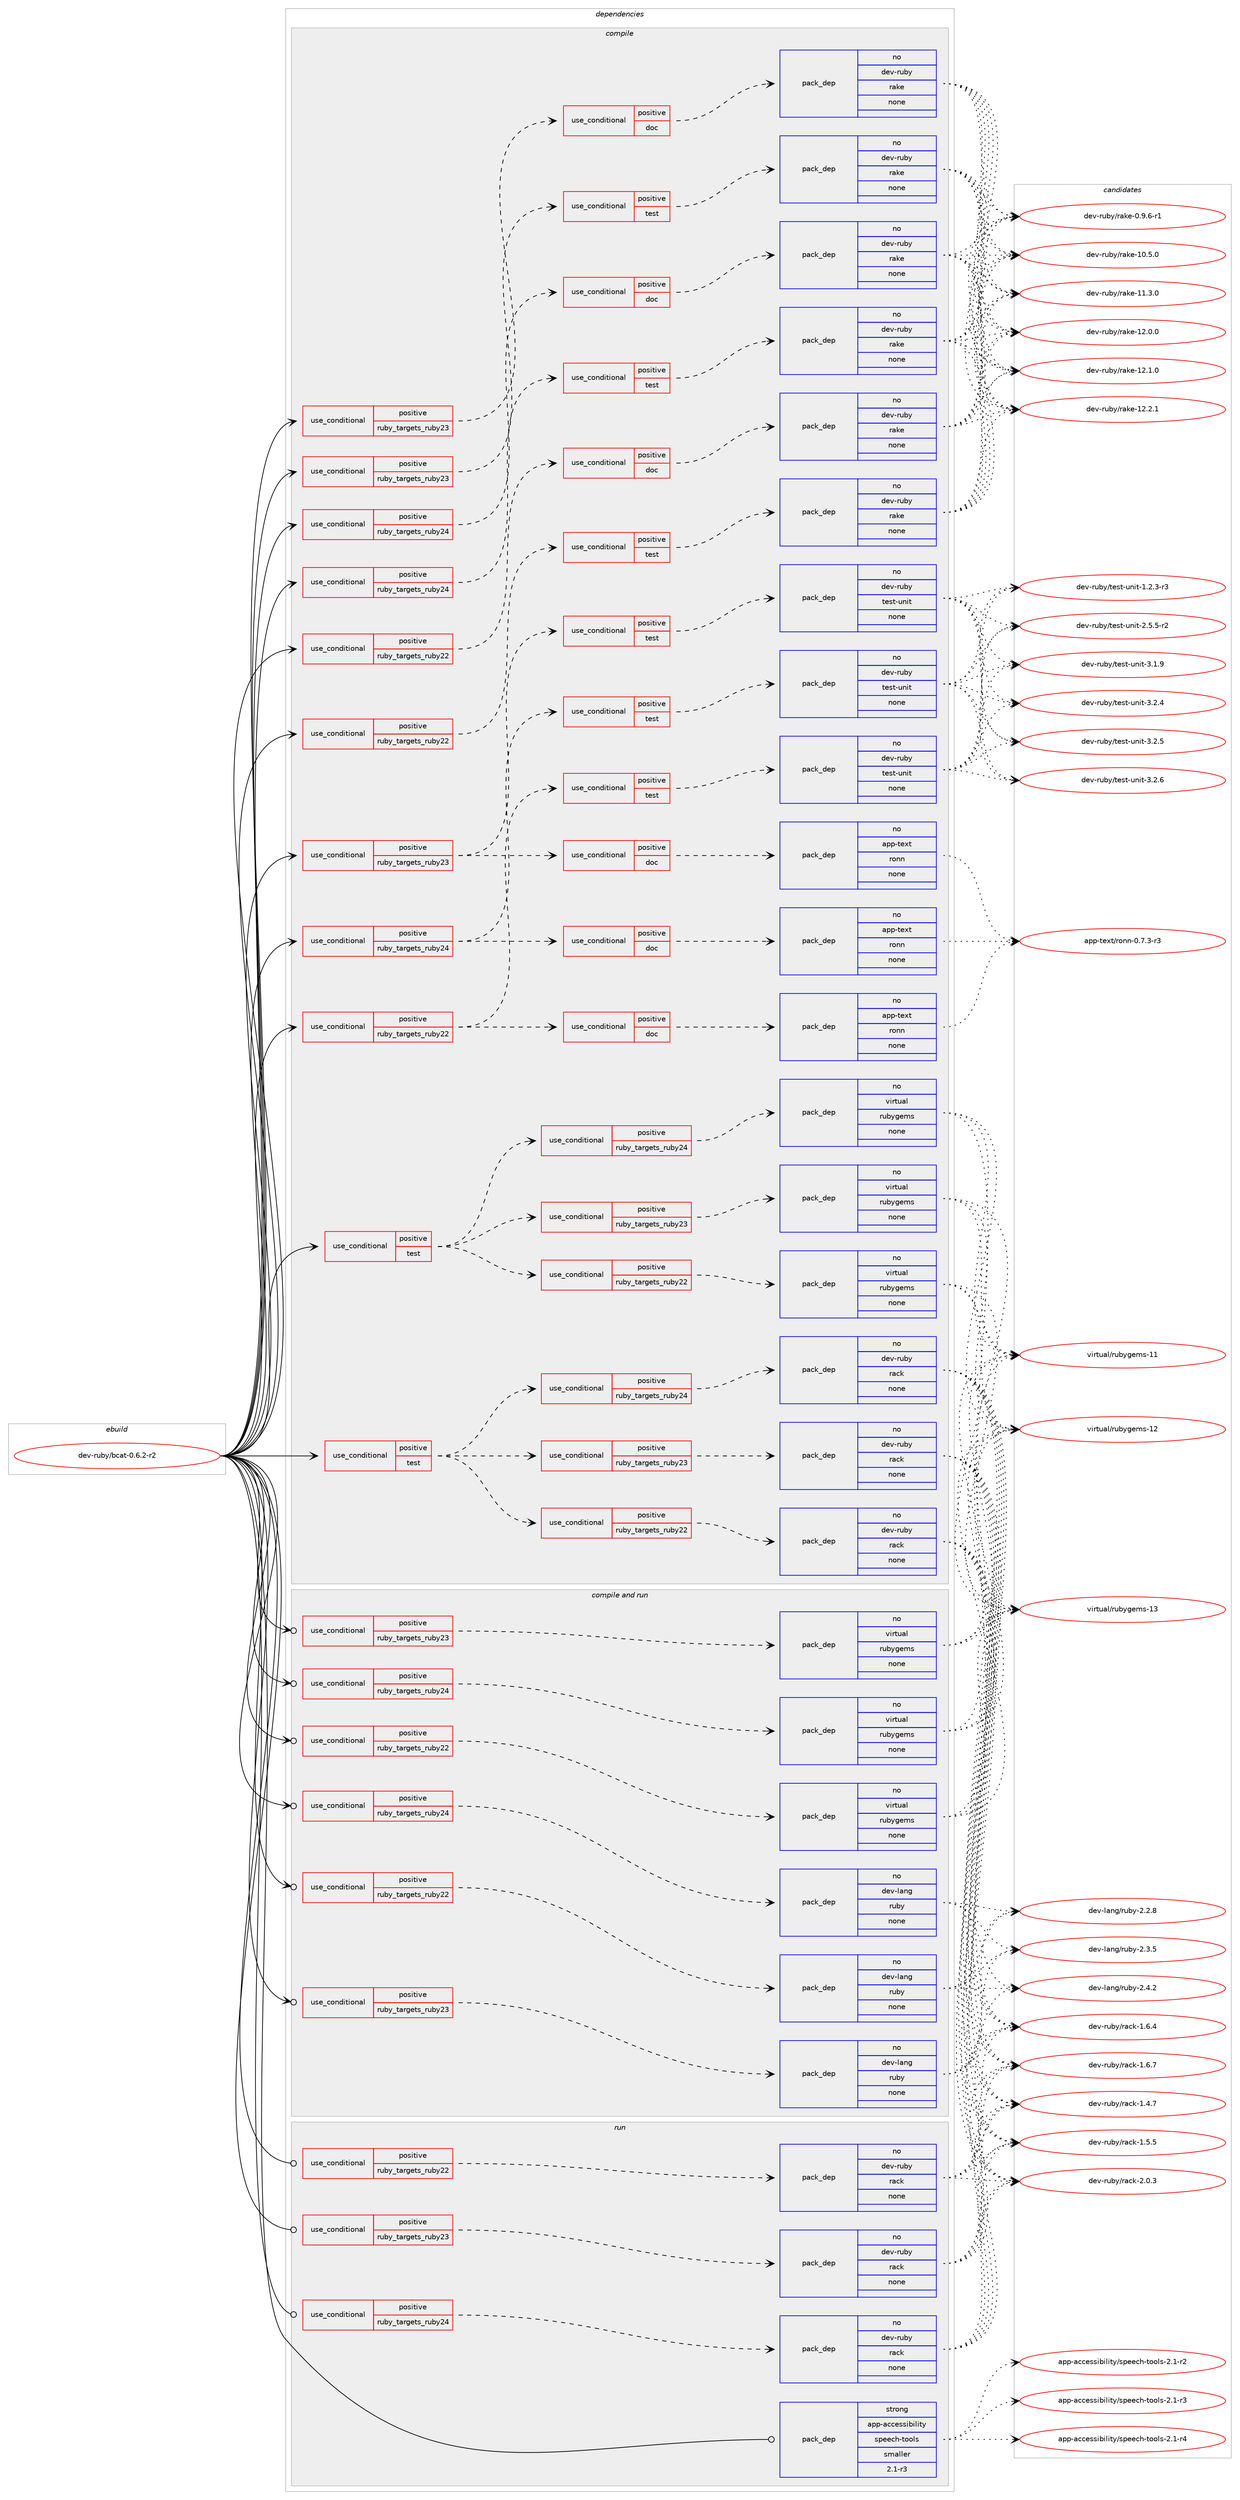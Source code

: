 digraph prolog {

# *************
# Graph options
# *************

newrank=true;
concentrate=true;
compound=true;
graph [rankdir=LR,fontname=Helvetica,fontsize=10,ranksep=1.5];#, ranksep=2.5, nodesep=0.2];
edge  [arrowhead=vee];
node  [fontname=Helvetica,fontsize=10];

# **********
# The ebuild
# **********

subgraph cluster_leftcol {
color=gray;
rank=same;
label=<<i>ebuild</i>>;
id [label="dev-ruby/bcat-0.6.2-r2", color=red, width=4, href="../dev-ruby/bcat-0.6.2-r2.svg"];
}

# ****************
# The dependencies
# ****************

subgraph cluster_midcol {
color=gray;
label=<<i>dependencies</i>>;
subgraph cluster_compile {
fillcolor="#eeeeee";
style=filled;
label=<<i>compile</i>>;
subgraph cond52605 {
dependency230074 [label=<<TABLE BORDER="0" CELLBORDER="1" CELLSPACING="0" CELLPADDING="4"><TR><TD ROWSPAN="3" CELLPADDING="10">use_conditional</TD></TR><TR><TD>positive</TD></TR><TR><TD>ruby_targets_ruby22</TD></TR></TABLE>>, shape=none, color=red];
subgraph cond52606 {
dependency230075 [label=<<TABLE BORDER="0" CELLBORDER="1" CELLSPACING="0" CELLPADDING="4"><TR><TD ROWSPAN="3" CELLPADDING="10">use_conditional</TD></TR><TR><TD>positive</TD></TR><TR><TD>doc</TD></TR></TABLE>>, shape=none, color=red];
subgraph pack173395 {
dependency230076 [label=<<TABLE BORDER="0" CELLBORDER="1" CELLSPACING="0" CELLPADDING="4" WIDTH="220"><TR><TD ROWSPAN="6" CELLPADDING="30">pack_dep</TD></TR><TR><TD WIDTH="110">no</TD></TR><TR><TD>app-text</TD></TR><TR><TD>ronn</TD></TR><TR><TD>none</TD></TR><TR><TD></TD></TR></TABLE>>, shape=none, color=blue];
}
dependency230075:e -> dependency230076:w [weight=20,style="dashed",arrowhead="vee"];
}
dependency230074:e -> dependency230075:w [weight=20,style="dashed",arrowhead="vee"];
subgraph cond52607 {
dependency230077 [label=<<TABLE BORDER="0" CELLBORDER="1" CELLSPACING="0" CELLPADDING="4"><TR><TD ROWSPAN="3" CELLPADDING="10">use_conditional</TD></TR><TR><TD>positive</TD></TR><TR><TD>test</TD></TR></TABLE>>, shape=none, color=red];
subgraph pack173396 {
dependency230078 [label=<<TABLE BORDER="0" CELLBORDER="1" CELLSPACING="0" CELLPADDING="4" WIDTH="220"><TR><TD ROWSPAN="6" CELLPADDING="30">pack_dep</TD></TR><TR><TD WIDTH="110">no</TD></TR><TR><TD>dev-ruby</TD></TR><TR><TD>test-unit</TD></TR><TR><TD>none</TD></TR><TR><TD></TD></TR></TABLE>>, shape=none, color=blue];
}
dependency230077:e -> dependency230078:w [weight=20,style="dashed",arrowhead="vee"];
}
dependency230074:e -> dependency230077:w [weight=20,style="dashed",arrowhead="vee"];
}
id:e -> dependency230074:w [weight=20,style="solid",arrowhead="vee"];
subgraph cond52608 {
dependency230079 [label=<<TABLE BORDER="0" CELLBORDER="1" CELLSPACING="0" CELLPADDING="4"><TR><TD ROWSPAN="3" CELLPADDING="10">use_conditional</TD></TR><TR><TD>positive</TD></TR><TR><TD>ruby_targets_ruby22</TD></TR></TABLE>>, shape=none, color=red];
subgraph cond52609 {
dependency230080 [label=<<TABLE BORDER="0" CELLBORDER="1" CELLSPACING="0" CELLPADDING="4"><TR><TD ROWSPAN="3" CELLPADDING="10">use_conditional</TD></TR><TR><TD>positive</TD></TR><TR><TD>doc</TD></TR></TABLE>>, shape=none, color=red];
subgraph pack173397 {
dependency230081 [label=<<TABLE BORDER="0" CELLBORDER="1" CELLSPACING="0" CELLPADDING="4" WIDTH="220"><TR><TD ROWSPAN="6" CELLPADDING="30">pack_dep</TD></TR><TR><TD WIDTH="110">no</TD></TR><TR><TD>dev-ruby</TD></TR><TR><TD>rake</TD></TR><TR><TD>none</TD></TR><TR><TD></TD></TR></TABLE>>, shape=none, color=blue];
}
dependency230080:e -> dependency230081:w [weight=20,style="dashed",arrowhead="vee"];
}
dependency230079:e -> dependency230080:w [weight=20,style="dashed",arrowhead="vee"];
}
id:e -> dependency230079:w [weight=20,style="solid",arrowhead="vee"];
subgraph cond52610 {
dependency230082 [label=<<TABLE BORDER="0" CELLBORDER="1" CELLSPACING="0" CELLPADDING="4"><TR><TD ROWSPAN="3" CELLPADDING="10">use_conditional</TD></TR><TR><TD>positive</TD></TR><TR><TD>ruby_targets_ruby22</TD></TR></TABLE>>, shape=none, color=red];
subgraph cond52611 {
dependency230083 [label=<<TABLE BORDER="0" CELLBORDER="1" CELLSPACING="0" CELLPADDING="4"><TR><TD ROWSPAN="3" CELLPADDING="10">use_conditional</TD></TR><TR><TD>positive</TD></TR><TR><TD>test</TD></TR></TABLE>>, shape=none, color=red];
subgraph pack173398 {
dependency230084 [label=<<TABLE BORDER="0" CELLBORDER="1" CELLSPACING="0" CELLPADDING="4" WIDTH="220"><TR><TD ROWSPAN="6" CELLPADDING="30">pack_dep</TD></TR><TR><TD WIDTH="110">no</TD></TR><TR><TD>dev-ruby</TD></TR><TR><TD>rake</TD></TR><TR><TD>none</TD></TR><TR><TD></TD></TR></TABLE>>, shape=none, color=blue];
}
dependency230083:e -> dependency230084:w [weight=20,style="dashed",arrowhead="vee"];
}
dependency230082:e -> dependency230083:w [weight=20,style="dashed",arrowhead="vee"];
}
id:e -> dependency230082:w [weight=20,style="solid",arrowhead="vee"];
subgraph cond52612 {
dependency230085 [label=<<TABLE BORDER="0" CELLBORDER="1" CELLSPACING="0" CELLPADDING="4"><TR><TD ROWSPAN="3" CELLPADDING="10">use_conditional</TD></TR><TR><TD>positive</TD></TR><TR><TD>ruby_targets_ruby23</TD></TR></TABLE>>, shape=none, color=red];
subgraph cond52613 {
dependency230086 [label=<<TABLE BORDER="0" CELLBORDER="1" CELLSPACING="0" CELLPADDING="4"><TR><TD ROWSPAN="3" CELLPADDING="10">use_conditional</TD></TR><TR><TD>positive</TD></TR><TR><TD>doc</TD></TR></TABLE>>, shape=none, color=red];
subgraph pack173399 {
dependency230087 [label=<<TABLE BORDER="0" CELLBORDER="1" CELLSPACING="0" CELLPADDING="4" WIDTH="220"><TR><TD ROWSPAN="6" CELLPADDING="30">pack_dep</TD></TR><TR><TD WIDTH="110">no</TD></TR><TR><TD>app-text</TD></TR><TR><TD>ronn</TD></TR><TR><TD>none</TD></TR><TR><TD></TD></TR></TABLE>>, shape=none, color=blue];
}
dependency230086:e -> dependency230087:w [weight=20,style="dashed",arrowhead="vee"];
}
dependency230085:e -> dependency230086:w [weight=20,style="dashed",arrowhead="vee"];
subgraph cond52614 {
dependency230088 [label=<<TABLE BORDER="0" CELLBORDER="1" CELLSPACING="0" CELLPADDING="4"><TR><TD ROWSPAN="3" CELLPADDING="10">use_conditional</TD></TR><TR><TD>positive</TD></TR><TR><TD>test</TD></TR></TABLE>>, shape=none, color=red];
subgraph pack173400 {
dependency230089 [label=<<TABLE BORDER="0" CELLBORDER="1" CELLSPACING="0" CELLPADDING="4" WIDTH="220"><TR><TD ROWSPAN="6" CELLPADDING="30">pack_dep</TD></TR><TR><TD WIDTH="110">no</TD></TR><TR><TD>dev-ruby</TD></TR><TR><TD>test-unit</TD></TR><TR><TD>none</TD></TR><TR><TD></TD></TR></TABLE>>, shape=none, color=blue];
}
dependency230088:e -> dependency230089:w [weight=20,style="dashed",arrowhead="vee"];
}
dependency230085:e -> dependency230088:w [weight=20,style="dashed",arrowhead="vee"];
}
id:e -> dependency230085:w [weight=20,style="solid",arrowhead="vee"];
subgraph cond52615 {
dependency230090 [label=<<TABLE BORDER="0" CELLBORDER="1" CELLSPACING="0" CELLPADDING="4"><TR><TD ROWSPAN="3" CELLPADDING="10">use_conditional</TD></TR><TR><TD>positive</TD></TR><TR><TD>ruby_targets_ruby23</TD></TR></TABLE>>, shape=none, color=red];
subgraph cond52616 {
dependency230091 [label=<<TABLE BORDER="0" CELLBORDER="1" CELLSPACING="0" CELLPADDING="4"><TR><TD ROWSPAN="3" CELLPADDING="10">use_conditional</TD></TR><TR><TD>positive</TD></TR><TR><TD>doc</TD></TR></TABLE>>, shape=none, color=red];
subgraph pack173401 {
dependency230092 [label=<<TABLE BORDER="0" CELLBORDER="1" CELLSPACING="0" CELLPADDING="4" WIDTH="220"><TR><TD ROWSPAN="6" CELLPADDING="30">pack_dep</TD></TR><TR><TD WIDTH="110">no</TD></TR><TR><TD>dev-ruby</TD></TR><TR><TD>rake</TD></TR><TR><TD>none</TD></TR><TR><TD></TD></TR></TABLE>>, shape=none, color=blue];
}
dependency230091:e -> dependency230092:w [weight=20,style="dashed",arrowhead="vee"];
}
dependency230090:e -> dependency230091:w [weight=20,style="dashed",arrowhead="vee"];
}
id:e -> dependency230090:w [weight=20,style="solid",arrowhead="vee"];
subgraph cond52617 {
dependency230093 [label=<<TABLE BORDER="0" CELLBORDER="1" CELLSPACING="0" CELLPADDING="4"><TR><TD ROWSPAN="3" CELLPADDING="10">use_conditional</TD></TR><TR><TD>positive</TD></TR><TR><TD>ruby_targets_ruby23</TD></TR></TABLE>>, shape=none, color=red];
subgraph cond52618 {
dependency230094 [label=<<TABLE BORDER="0" CELLBORDER="1" CELLSPACING="0" CELLPADDING="4"><TR><TD ROWSPAN="3" CELLPADDING="10">use_conditional</TD></TR><TR><TD>positive</TD></TR><TR><TD>test</TD></TR></TABLE>>, shape=none, color=red];
subgraph pack173402 {
dependency230095 [label=<<TABLE BORDER="0" CELLBORDER="1" CELLSPACING="0" CELLPADDING="4" WIDTH="220"><TR><TD ROWSPAN="6" CELLPADDING="30">pack_dep</TD></TR><TR><TD WIDTH="110">no</TD></TR><TR><TD>dev-ruby</TD></TR><TR><TD>rake</TD></TR><TR><TD>none</TD></TR><TR><TD></TD></TR></TABLE>>, shape=none, color=blue];
}
dependency230094:e -> dependency230095:w [weight=20,style="dashed",arrowhead="vee"];
}
dependency230093:e -> dependency230094:w [weight=20,style="dashed",arrowhead="vee"];
}
id:e -> dependency230093:w [weight=20,style="solid",arrowhead="vee"];
subgraph cond52619 {
dependency230096 [label=<<TABLE BORDER="0" CELLBORDER="1" CELLSPACING="0" CELLPADDING="4"><TR><TD ROWSPAN="3" CELLPADDING="10">use_conditional</TD></TR><TR><TD>positive</TD></TR><TR><TD>ruby_targets_ruby24</TD></TR></TABLE>>, shape=none, color=red];
subgraph cond52620 {
dependency230097 [label=<<TABLE BORDER="0" CELLBORDER="1" CELLSPACING="0" CELLPADDING="4"><TR><TD ROWSPAN="3" CELLPADDING="10">use_conditional</TD></TR><TR><TD>positive</TD></TR><TR><TD>doc</TD></TR></TABLE>>, shape=none, color=red];
subgraph pack173403 {
dependency230098 [label=<<TABLE BORDER="0" CELLBORDER="1" CELLSPACING="0" CELLPADDING="4" WIDTH="220"><TR><TD ROWSPAN="6" CELLPADDING="30">pack_dep</TD></TR><TR><TD WIDTH="110">no</TD></TR><TR><TD>app-text</TD></TR><TR><TD>ronn</TD></TR><TR><TD>none</TD></TR><TR><TD></TD></TR></TABLE>>, shape=none, color=blue];
}
dependency230097:e -> dependency230098:w [weight=20,style="dashed",arrowhead="vee"];
}
dependency230096:e -> dependency230097:w [weight=20,style="dashed",arrowhead="vee"];
subgraph cond52621 {
dependency230099 [label=<<TABLE BORDER="0" CELLBORDER="1" CELLSPACING="0" CELLPADDING="4"><TR><TD ROWSPAN="3" CELLPADDING="10">use_conditional</TD></TR><TR><TD>positive</TD></TR><TR><TD>test</TD></TR></TABLE>>, shape=none, color=red];
subgraph pack173404 {
dependency230100 [label=<<TABLE BORDER="0" CELLBORDER="1" CELLSPACING="0" CELLPADDING="4" WIDTH="220"><TR><TD ROWSPAN="6" CELLPADDING="30">pack_dep</TD></TR><TR><TD WIDTH="110">no</TD></TR><TR><TD>dev-ruby</TD></TR><TR><TD>test-unit</TD></TR><TR><TD>none</TD></TR><TR><TD></TD></TR></TABLE>>, shape=none, color=blue];
}
dependency230099:e -> dependency230100:w [weight=20,style="dashed",arrowhead="vee"];
}
dependency230096:e -> dependency230099:w [weight=20,style="dashed",arrowhead="vee"];
}
id:e -> dependency230096:w [weight=20,style="solid",arrowhead="vee"];
subgraph cond52622 {
dependency230101 [label=<<TABLE BORDER="0" CELLBORDER="1" CELLSPACING="0" CELLPADDING="4"><TR><TD ROWSPAN="3" CELLPADDING="10">use_conditional</TD></TR><TR><TD>positive</TD></TR><TR><TD>ruby_targets_ruby24</TD></TR></TABLE>>, shape=none, color=red];
subgraph cond52623 {
dependency230102 [label=<<TABLE BORDER="0" CELLBORDER="1" CELLSPACING="0" CELLPADDING="4"><TR><TD ROWSPAN="3" CELLPADDING="10">use_conditional</TD></TR><TR><TD>positive</TD></TR><TR><TD>doc</TD></TR></TABLE>>, shape=none, color=red];
subgraph pack173405 {
dependency230103 [label=<<TABLE BORDER="0" CELLBORDER="1" CELLSPACING="0" CELLPADDING="4" WIDTH="220"><TR><TD ROWSPAN="6" CELLPADDING="30">pack_dep</TD></TR><TR><TD WIDTH="110">no</TD></TR><TR><TD>dev-ruby</TD></TR><TR><TD>rake</TD></TR><TR><TD>none</TD></TR><TR><TD></TD></TR></TABLE>>, shape=none, color=blue];
}
dependency230102:e -> dependency230103:w [weight=20,style="dashed",arrowhead="vee"];
}
dependency230101:e -> dependency230102:w [weight=20,style="dashed",arrowhead="vee"];
}
id:e -> dependency230101:w [weight=20,style="solid",arrowhead="vee"];
subgraph cond52624 {
dependency230104 [label=<<TABLE BORDER="0" CELLBORDER="1" CELLSPACING="0" CELLPADDING="4"><TR><TD ROWSPAN="3" CELLPADDING="10">use_conditional</TD></TR><TR><TD>positive</TD></TR><TR><TD>ruby_targets_ruby24</TD></TR></TABLE>>, shape=none, color=red];
subgraph cond52625 {
dependency230105 [label=<<TABLE BORDER="0" CELLBORDER="1" CELLSPACING="0" CELLPADDING="4"><TR><TD ROWSPAN="3" CELLPADDING="10">use_conditional</TD></TR><TR><TD>positive</TD></TR><TR><TD>test</TD></TR></TABLE>>, shape=none, color=red];
subgraph pack173406 {
dependency230106 [label=<<TABLE BORDER="0" CELLBORDER="1" CELLSPACING="0" CELLPADDING="4" WIDTH="220"><TR><TD ROWSPAN="6" CELLPADDING="30">pack_dep</TD></TR><TR><TD WIDTH="110">no</TD></TR><TR><TD>dev-ruby</TD></TR><TR><TD>rake</TD></TR><TR><TD>none</TD></TR><TR><TD></TD></TR></TABLE>>, shape=none, color=blue];
}
dependency230105:e -> dependency230106:w [weight=20,style="dashed",arrowhead="vee"];
}
dependency230104:e -> dependency230105:w [weight=20,style="dashed",arrowhead="vee"];
}
id:e -> dependency230104:w [weight=20,style="solid",arrowhead="vee"];
subgraph cond52626 {
dependency230107 [label=<<TABLE BORDER="0" CELLBORDER="1" CELLSPACING="0" CELLPADDING="4"><TR><TD ROWSPAN="3" CELLPADDING="10">use_conditional</TD></TR><TR><TD>positive</TD></TR><TR><TD>test</TD></TR></TABLE>>, shape=none, color=red];
subgraph cond52627 {
dependency230108 [label=<<TABLE BORDER="0" CELLBORDER="1" CELLSPACING="0" CELLPADDING="4"><TR><TD ROWSPAN="3" CELLPADDING="10">use_conditional</TD></TR><TR><TD>positive</TD></TR><TR><TD>ruby_targets_ruby22</TD></TR></TABLE>>, shape=none, color=red];
subgraph pack173407 {
dependency230109 [label=<<TABLE BORDER="0" CELLBORDER="1" CELLSPACING="0" CELLPADDING="4" WIDTH="220"><TR><TD ROWSPAN="6" CELLPADDING="30">pack_dep</TD></TR><TR><TD WIDTH="110">no</TD></TR><TR><TD>dev-ruby</TD></TR><TR><TD>rack</TD></TR><TR><TD>none</TD></TR><TR><TD></TD></TR></TABLE>>, shape=none, color=blue];
}
dependency230108:e -> dependency230109:w [weight=20,style="dashed",arrowhead="vee"];
}
dependency230107:e -> dependency230108:w [weight=20,style="dashed",arrowhead="vee"];
subgraph cond52628 {
dependency230110 [label=<<TABLE BORDER="0" CELLBORDER="1" CELLSPACING="0" CELLPADDING="4"><TR><TD ROWSPAN="3" CELLPADDING="10">use_conditional</TD></TR><TR><TD>positive</TD></TR><TR><TD>ruby_targets_ruby23</TD></TR></TABLE>>, shape=none, color=red];
subgraph pack173408 {
dependency230111 [label=<<TABLE BORDER="0" CELLBORDER="1" CELLSPACING="0" CELLPADDING="4" WIDTH="220"><TR><TD ROWSPAN="6" CELLPADDING="30">pack_dep</TD></TR><TR><TD WIDTH="110">no</TD></TR><TR><TD>dev-ruby</TD></TR><TR><TD>rack</TD></TR><TR><TD>none</TD></TR><TR><TD></TD></TR></TABLE>>, shape=none, color=blue];
}
dependency230110:e -> dependency230111:w [weight=20,style="dashed",arrowhead="vee"];
}
dependency230107:e -> dependency230110:w [weight=20,style="dashed",arrowhead="vee"];
subgraph cond52629 {
dependency230112 [label=<<TABLE BORDER="0" CELLBORDER="1" CELLSPACING="0" CELLPADDING="4"><TR><TD ROWSPAN="3" CELLPADDING="10">use_conditional</TD></TR><TR><TD>positive</TD></TR><TR><TD>ruby_targets_ruby24</TD></TR></TABLE>>, shape=none, color=red];
subgraph pack173409 {
dependency230113 [label=<<TABLE BORDER="0" CELLBORDER="1" CELLSPACING="0" CELLPADDING="4" WIDTH="220"><TR><TD ROWSPAN="6" CELLPADDING="30">pack_dep</TD></TR><TR><TD WIDTH="110">no</TD></TR><TR><TD>dev-ruby</TD></TR><TR><TD>rack</TD></TR><TR><TD>none</TD></TR><TR><TD></TD></TR></TABLE>>, shape=none, color=blue];
}
dependency230112:e -> dependency230113:w [weight=20,style="dashed",arrowhead="vee"];
}
dependency230107:e -> dependency230112:w [weight=20,style="dashed",arrowhead="vee"];
}
id:e -> dependency230107:w [weight=20,style="solid",arrowhead="vee"];
subgraph cond52630 {
dependency230114 [label=<<TABLE BORDER="0" CELLBORDER="1" CELLSPACING="0" CELLPADDING="4"><TR><TD ROWSPAN="3" CELLPADDING="10">use_conditional</TD></TR><TR><TD>positive</TD></TR><TR><TD>test</TD></TR></TABLE>>, shape=none, color=red];
subgraph cond52631 {
dependency230115 [label=<<TABLE BORDER="0" CELLBORDER="1" CELLSPACING="0" CELLPADDING="4"><TR><TD ROWSPAN="3" CELLPADDING="10">use_conditional</TD></TR><TR><TD>positive</TD></TR><TR><TD>ruby_targets_ruby22</TD></TR></TABLE>>, shape=none, color=red];
subgraph pack173410 {
dependency230116 [label=<<TABLE BORDER="0" CELLBORDER="1" CELLSPACING="0" CELLPADDING="4" WIDTH="220"><TR><TD ROWSPAN="6" CELLPADDING="30">pack_dep</TD></TR><TR><TD WIDTH="110">no</TD></TR><TR><TD>virtual</TD></TR><TR><TD>rubygems</TD></TR><TR><TD>none</TD></TR><TR><TD></TD></TR></TABLE>>, shape=none, color=blue];
}
dependency230115:e -> dependency230116:w [weight=20,style="dashed",arrowhead="vee"];
}
dependency230114:e -> dependency230115:w [weight=20,style="dashed",arrowhead="vee"];
subgraph cond52632 {
dependency230117 [label=<<TABLE BORDER="0" CELLBORDER="1" CELLSPACING="0" CELLPADDING="4"><TR><TD ROWSPAN="3" CELLPADDING="10">use_conditional</TD></TR><TR><TD>positive</TD></TR><TR><TD>ruby_targets_ruby23</TD></TR></TABLE>>, shape=none, color=red];
subgraph pack173411 {
dependency230118 [label=<<TABLE BORDER="0" CELLBORDER="1" CELLSPACING="0" CELLPADDING="4" WIDTH="220"><TR><TD ROWSPAN="6" CELLPADDING="30">pack_dep</TD></TR><TR><TD WIDTH="110">no</TD></TR><TR><TD>virtual</TD></TR><TR><TD>rubygems</TD></TR><TR><TD>none</TD></TR><TR><TD></TD></TR></TABLE>>, shape=none, color=blue];
}
dependency230117:e -> dependency230118:w [weight=20,style="dashed",arrowhead="vee"];
}
dependency230114:e -> dependency230117:w [weight=20,style="dashed",arrowhead="vee"];
subgraph cond52633 {
dependency230119 [label=<<TABLE BORDER="0" CELLBORDER="1" CELLSPACING="0" CELLPADDING="4"><TR><TD ROWSPAN="3" CELLPADDING="10">use_conditional</TD></TR><TR><TD>positive</TD></TR><TR><TD>ruby_targets_ruby24</TD></TR></TABLE>>, shape=none, color=red];
subgraph pack173412 {
dependency230120 [label=<<TABLE BORDER="0" CELLBORDER="1" CELLSPACING="0" CELLPADDING="4" WIDTH="220"><TR><TD ROWSPAN="6" CELLPADDING="30">pack_dep</TD></TR><TR><TD WIDTH="110">no</TD></TR><TR><TD>virtual</TD></TR><TR><TD>rubygems</TD></TR><TR><TD>none</TD></TR><TR><TD></TD></TR></TABLE>>, shape=none, color=blue];
}
dependency230119:e -> dependency230120:w [weight=20,style="dashed",arrowhead="vee"];
}
dependency230114:e -> dependency230119:w [weight=20,style="dashed",arrowhead="vee"];
}
id:e -> dependency230114:w [weight=20,style="solid",arrowhead="vee"];
}
subgraph cluster_compileandrun {
fillcolor="#eeeeee";
style=filled;
label=<<i>compile and run</i>>;
subgraph cond52634 {
dependency230121 [label=<<TABLE BORDER="0" CELLBORDER="1" CELLSPACING="0" CELLPADDING="4"><TR><TD ROWSPAN="3" CELLPADDING="10">use_conditional</TD></TR><TR><TD>positive</TD></TR><TR><TD>ruby_targets_ruby22</TD></TR></TABLE>>, shape=none, color=red];
subgraph pack173413 {
dependency230122 [label=<<TABLE BORDER="0" CELLBORDER="1" CELLSPACING="0" CELLPADDING="4" WIDTH="220"><TR><TD ROWSPAN="6" CELLPADDING="30">pack_dep</TD></TR><TR><TD WIDTH="110">no</TD></TR><TR><TD>dev-lang</TD></TR><TR><TD>ruby</TD></TR><TR><TD>none</TD></TR><TR><TD></TD></TR></TABLE>>, shape=none, color=blue];
}
dependency230121:e -> dependency230122:w [weight=20,style="dashed",arrowhead="vee"];
}
id:e -> dependency230121:w [weight=20,style="solid",arrowhead="odotvee"];
subgraph cond52635 {
dependency230123 [label=<<TABLE BORDER="0" CELLBORDER="1" CELLSPACING="0" CELLPADDING="4"><TR><TD ROWSPAN="3" CELLPADDING="10">use_conditional</TD></TR><TR><TD>positive</TD></TR><TR><TD>ruby_targets_ruby22</TD></TR></TABLE>>, shape=none, color=red];
subgraph pack173414 {
dependency230124 [label=<<TABLE BORDER="0" CELLBORDER="1" CELLSPACING="0" CELLPADDING="4" WIDTH="220"><TR><TD ROWSPAN="6" CELLPADDING="30">pack_dep</TD></TR><TR><TD WIDTH="110">no</TD></TR><TR><TD>virtual</TD></TR><TR><TD>rubygems</TD></TR><TR><TD>none</TD></TR><TR><TD></TD></TR></TABLE>>, shape=none, color=blue];
}
dependency230123:e -> dependency230124:w [weight=20,style="dashed",arrowhead="vee"];
}
id:e -> dependency230123:w [weight=20,style="solid",arrowhead="odotvee"];
subgraph cond52636 {
dependency230125 [label=<<TABLE BORDER="0" CELLBORDER="1" CELLSPACING="0" CELLPADDING="4"><TR><TD ROWSPAN="3" CELLPADDING="10">use_conditional</TD></TR><TR><TD>positive</TD></TR><TR><TD>ruby_targets_ruby23</TD></TR></TABLE>>, shape=none, color=red];
subgraph pack173415 {
dependency230126 [label=<<TABLE BORDER="0" CELLBORDER="1" CELLSPACING="0" CELLPADDING="4" WIDTH="220"><TR><TD ROWSPAN="6" CELLPADDING="30">pack_dep</TD></TR><TR><TD WIDTH="110">no</TD></TR><TR><TD>dev-lang</TD></TR><TR><TD>ruby</TD></TR><TR><TD>none</TD></TR><TR><TD></TD></TR></TABLE>>, shape=none, color=blue];
}
dependency230125:e -> dependency230126:w [weight=20,style="dashed",arrowhead="vee"];
}
id:e -> dependency230125:w [weight=20,style="solid",arrowhead="odotvee"];
subgraph cond52637 {
dependency230127 [label=<<TABLE BORDER="0" CELLBORDER="1" CELLSPACING="0" CELLPADDING="4"><TR><TD ROWSPAN="3" CELLPADDING="10">use_conditional</TD></TR><TR><TD>positive</TD></TR><TR><TD>ruby_targets_ruby23</TD></TR></TABLE>>, shape=none, color=red];
subgraph pack173416 {
dependency230128 [label=<<TABLE BORDER="0" CELLBORDER="1" CELLSPACING="0" CELLPADDING="4" WIDTH="220"><TR><TD ROWSPAN="6" CELLPADDING="30">pack_dep</TD></TR><TR><TD WIDTH="110">no</TD></TR><TR><TD>virtual</TD></TR><TR><TD>rubygems</TD></TR><TR><TD>none</TD></TR><TR><TD></TD></TR></TABLE>>, shape=none, color=blue];
}
dependency230127:e -> dependency230128:w [weight=20,style="dashed",arrowhead="vee"];
}
id:e -> dependency230127:w [weight=20,style="solid",arrowhead="odotvee"];
subgraph cond52638 {
dependency230129 [label=<<TABLE BORDER="0" CELLBORDER="1" CELLSPACING="0" CELLPADDING="4"><TR><TD ROWSPAN="3" CELLPADDING="10">use_conditional</TD></TR><TR><TD>positive</TD></TR><TR><TD>ruby_targets_ruby24</TD></TR></TABLE>>, shape=none, color=red];
subgraph pack173417 {
dependency230130 [label=<<TABLE BORDER="0" CELLBORDER="1" CELLSPACING="0" CELLPADDING="4" WIDTH="220"><TR><TD ROWSPAN="6" CELLPADDING="30">pack_dep</TD></TR><TR><TD WIDTH="110">no</TD></TR><TR><TD>dev-lang</TD></TR><TR><TD>ruby</TD></TR><TR><TD>none</TD></TR><TR><TD></TD></TR></TABLE>>, shape=none, color=blue];
}
dependency230129:e -> dependency230130:w [weight=20,style="dashed",arrowhead="vee"];
}
id:e -> dependency230129:w [weight=20,style="solid",arrowhead="odotvee"];
subgraph cond52639 {
dependency230131 [label=<<TABLE BORDER="0" CELLBORDER="1" CELLSPACING="0" CELLPADDING="4"><TR><TD ROWSPAN="3" CELLPADDING="10">use_conditional</TD></TR><TR><TD>positive</TD></TR><TR><TD>ruby_targets_ruby24</TD></TR></TABLE>>, shape=none, color=red];
subgraph pack173418 {
dependency230132 [label=<<TABLE BORDER="0" CELLBORDER="1" CELLSPACING="0" CELLPADDING="4" WIDTH="220"><TR><TD ROWSPAN="6" CELLPADDING="30">pack_dep</TD></TR><TR><TD WIDTH="110">no</TD></TR><TR><TD>virtual</TD></TR><TR><TD>rubygems</TD></TR><TR><TD>none</TD></TR><TR><TD></TD></TR></TABLE>>, shape=none, color=blue];
}
dependency230131:e -> dependency230132:w [weight=20,style="dashed",arrowhead="vee"];
}
id:e -> dependency230131:w [weight=20,style="solid",arrowhead="odotvee"];
}
subgraph cluster_run {
fillcolor="#eeeeee";
style=filled;
label=<<i>run</i>>;
subgraph cond52640 {
dependency230133 [label=<<TABLE BORDER="0" CELLBORDER="1" CELLSPACING="0" CELLPADDING="4"><TR><TD ROWSPAN="3" CELLPADDING="10">use_conditional</TD></TR><TR><TD>positive</TD></TR><TR><TD>ruby_targets_ruby22</TD></TR></TABLE>>, shape=none, color=red];
subgraph pack173419 {
dependency230134 [label=<<TABLE BORDER="0" CELLBORDER="1" CELLSPACING="0" CELLPADDING="4" WIDTH="220"><TR><TD ROWSPAN="6" CELLPADDING="30">pack_dep</TD></TR><TR><TD WIDTH="110">no</TD></TR><TR><TD>dev-ruby</TD></TR><TR><TD>rack</TD></TR><TR><TD>none</TD></TR><TR><TD></TD></TR></TABLE>>, shape=none, color=blue];
}
dependency230133:e -> dependency230134:w [weight=20,style="dashed",arrowhead="vee"];
}
id:e -> dependency230133:w [weight=20,style="solid",arrowhead="odot"];
subgraph cond52641 {
dependency230135 [label=<<TABLE BORDER="0" CELLBORDER="1" CELLSPACING="0" CELLPADDING="4"><TR><TD ROWSPAN="3" CELLPADDING="10">use_conditional</TD></TR><TR><TD>positive</TD></TR><TR><TD>ruby_targets_ruby23</TD></TR></TABLE>>, shape=none, color=red];
subgraph pack173420 {
dependency230136 [label=<<TABLE BORDER="0" CELLBORDER="1" CELLSPACING="0" CELLPADDING="4" WIDTH="220"><TR><TD ROWSPAN="6" CELLPADDING="30">pack_dep</TD></TR><TR><TD WIDTH="110">no</TD></TR><TR><TD>dev-ruby</TD></TR><TR><TD>rack</TD></TR><TR><TD>none</TD></TR><TR><TD></TD></TR></TABLE>>, shape=none, color=blue];
}
dependency230135:e -> dependency230136:w [weight=20,style="dashed",arrowhead="vee"];
}
id:e -> dependency230135:w [weight=20,style="solid",arrowhead="odot"];
subgraph cond52642 {
dependency230137 [label=<<TABLE BORDER="0" CELLBORDER="1" CELLSPACING="0" CELLPADDING="4"><TR><TD ROWSPAN="3" CELLPADDING="10">use_conditional</TD></TR><TR><TD>positive</TD></TR><TR><TD>ruby_targets_ruby24</TD></TR></TABLE>>, shape=none, color=red];
subgraph pack173421 {
dependency230138 [label=<<TABLE BORDER="0" CELLBORDER="1" CELLSPACING="0" CELLPADDING="4" WIDTH="220"><TR><TD ROWSPAN="6" CELLPADDING="30">pack_dep</TD></TR><TR><TD WIDTH="110">no</TD></TR><TR><TD>dev-ruby</TD></TR><TR><TD>rack</TD></TR><TR><TD>none</TD></TR><TR><TD></TD></TR></TABLE>>, shape=none, color=blue];
}
dependency230137:e -> dependency230138:w [weight=20,style="dashed",arrowhead="vee"];
}
id:e -> dependency230137:w [weight=20,style="solid",arrowhead="odot"];
subgraph pack173422 {
dependency230139 [label=<<TABLE BORDER="0" CELLBORDER="1" CELLSPACING="0" CELLPADDING="4" WIDTH="220"><TR><TD ROWSPAN="6" CELLPADDING="30">pack_dep</TD></TR><TR><TD WIDTH="110">strong</TD></TR><TR><TD>app-accessibility</TD></TR><TR><TD>speech-tools</TD></TR><TR><TD>smaller</TD></TR><TR><TD>2.1-r3</TD></TR></TABLE>>, shape=none, color=blue];
}
id:e -> dependency230139:w [weight=20,style="solid",arrowhead="odot"];
}
}

# **************
# The candidates
# **************

subgraph cluster_choices {
rank=same;
color=gray;
label=<<i>candidates</i>>;

subgraph choice173395 {
color=black;
nodesep=1;
choice9711211245116101120116471141111101104548465546514511451 [label="app-text/ronn-0.7.3-r3", color=red, width=4,href="../app-text/ronn-0.7.3-r3.svg"];
dependency230076:e -> choice9711211245116101120116471141111101104548465546514511451:w [style=dotted,weight="100"];
}
subgraph choice173396 {
color=black;
nodesep=1;
choice100101118451141179812147116101115116451171101051164549465046514511451 [label="dev-ruby/test-unit-1.2.3-r3", color=red, width=4,href="../dev-ruby/test-unit-1.2.3-r3.svg"];
choice100101118451141179812147116101115116451171101051164550465346534511450 [label="dev-ruby/test-unit-2.5.5-r2", color=red, width=4,href="../dev-ruby/test-unit-2.5.5-r2.svg"];
choice10010111845114117981214711610111511645117110105116455146494657 [label="dev-ruby/test-unit-3.1.9", color=red, width=4,href="../dev-ruby/test-unit-3.1.9.svg"];
choice10010111845114117981214711610111511645117110105116455146504652 [label="dev-ruby/test-unit-3.2.4", color=red, width=4,href="../dev-ruby/test-unit-3.2.4.svg"];
choice10010111845114117981214711610111511645117110105116455146504653 [label="dev-ruby/test-unit-3.2.5", color=red, width=4,href="../dev-ruby/test-unit-3.2.5.svg"];
choice10010111845114117981214711610111511645117110105116455146504654 [label="dev-ruby/test-unit-3.2.6", color=red, width=4,href="../dev-ruby/test-unit-3.2.6.svg"];
dependency230078:e -> choice100101118451141179812147116101115116451171101051164549465046514511451:w [style=dotted,weight="100"];
dependency230078:e -> choice100101118451141179812147116101115116451171101051164550465346534511450:w [style=dotted,weight="100"];
dependency230078:e -> choice10010111845114117981214711610111511645117110105116455146494657:w [style=dotted,weight="100"];
dependency230078:e -> choice10010111845114117981214711610111511645117110105116455146504652:w [style=dotted,weight="100"];
dependency230078:e -> choice10010111845114117981214711610111511645117110105116455146504653:w [style=dotted,weight="100"];
dependency230078:e -> choice10010111845114117981214711610111511645117110105116455146504654:w [style=dotted,weight="100"];
}
subgraph choice173397 {
color=black;
nodesep=1;
choice100101118451141179812147114971071014548465746544511449 [label="dev-ruby/rake-0.9.6-r1", color=red, width=4,href="../dev-ruby/rake-0.9.6-r1.svg"];
choice1001011184511411798121471149710710145494846534648 [label="dev-ruby/rake-10.5.0", color=red, width=4,href="../dev-ruby/rake-10.5.0.svg"];
choice1001011184511411798121471149710710145494946514648 [label="dev-ruby/rake-11.3.0", color=red, width=4,href="../dev-ruby/rake-11.3.0.svg"];
choice1001011184511411798121471149710710145495046484648 [label="dev-ruby/rake-12.0.0", color=red, width=4,href="../dev-ruby/rake-12.0.0.svg"];
choice1001011184511411798121471149710710145495046494648 [label="dev-ruby/rake-12.1.0", color=red, width=4,href="../dev-ruby/rake-12.1.0.svg"];
choice1001011184511411798121471149710710145495046504649 [label="dev-ruby/rake-12.2.1", color=red, width=4,href="../dev-ruby/rake-12.2.1.svg"];
dependency230081:e -> choice100101118451141179812147114971071014548465746544511449:w [style=dotted,weight="100"];
dependency230081:e -> choice1001011184511411798121471149710710145494846534648:w [style=dotted,weight="100"];
dependency230081:e -> choice1001011184511411798121471149710710145494946514648:w [style=dotted,weight="100"];
dependency230081:e -> choice1001011184511411798121471149710710145495046484648:w [style=dotted,weight="100"];
dependency230081:e -> choice1001011184511411798121471149710710145495046494648:w [style=dotted,weight="100"];
dependency230081:e -> choice1001011184511411798121471149710710145495046504649:w [style=dotted,weight="100"];
}
subgraph choice173398 {
color=black;
nodesep=1;
choice100101118451141179812147114971071014548465746544511449 [label="dev-ruby/rake-0.9.6-r1", color=red, width=4,href="../dev-ruby/rake-0.9.6-r1.svg"];
choice1001011184511411798121471149710710145494846534648 [label="dev-ruby/rake-10.5.0", color=red, width=4,href="../dev-ruby/rake-10.5.0.svg"];
choice1001011184511411798121471149710710145494946514648 [label="dev-ruby/rake-11.3.0", color=red, width=4,href="../dev-ruby/rake-11.3.0.svg"];
choice1001011184511411798121471149710710145495046484648 [label="dev-ruby/rake-12.0.0", color=red, width=4,href="../dev-ruby/rake-12.0.0.svg"];
choice1001011184511411798121471149710710145495046494648 [label="dev-ruby/rake-12.1.0", color=red, width=4,href="../dev-ruby/rake-12.1.0.svg"];
choice1001011184511411798121471149710710145495046504649 [label="dev-ruby/rake-12.2.1", color=red, width=4,href="../dev-ruby/rake-12.2.1.svg"];
dependency230084:e -> choice100101118451141179812147114971071014548465746544511449:w [style=dotted,weight="100"];
dependency230084:e -> choice1001011184511411798121471149710710145494846534648:w [style=dotted,weight="100"];
dependency230084:e -> choice1001011184511411798121471149710710145494946514648:w [style=dotted,weight="100"];
dependency230084:e -> choice1001011184511411798121471149710710145495046484648:w [style=dotted,weight="100"];
dependency230084:e -> choice1001011184511411798121471149710710145495046494648:w [style=dotted,weight="100"];
dependency230084:e -> choice1001011184511411798121471149710710145495046504649:w [style=dotted,weight="100"];
}
subgraph choice173399 {
color=black;
nodesep=1;
choice9711211245116101120116471141111101104548465546514511451 [label="app-text/ronn-0.7.3-r3", color=red, width=4,href="../app-text/ronn-0.7.3-r3.svg"];
dependency230087:e -> choice9711211245116101120116471141111101104548465546514511451:w [style=dotted,weight="100"];
}
subgraph choice173400 {
color=black;
nodesep=1;
choice100101118451141179812147116101115116451171101051164549465046514511451 [label="dev-ruby/test-unit-1.2.3-r3", color=red, width=4,href="../dev-ruby/test-unit-1.2.3-r3.svg"];
choice100101118451141179812147116101115116451171101051164550465346534511450 [label="dev-ruby/test-unit-2.5.5-r2", color=red, width=4,href="../dev-ruby/test-unit-2.5.5-r2.svg"];
choice10010111845114117981214711610111511645117110105116455146494657 [label="dev-ruby/test-unit-3.1.9", color=red, width=4,href="../dev-ruby/test-unit-3.1.9.svg"];
choice10010111845114117981214711610111511645117110105116455146504652 [label="dev-ruby/test-unit-3.2.4", color=red, width=4,href="../dev-ruby/test-unit-3.2.4.svg"];
choice10010111845114117981214711610111511645117110105116455146504653 [label="dev-ruby/test-unit-3.2.5", color=red, width=4,href="../dev-ruby/test-unit-3.2.5.svg"];
choice10010111845114117981214711610111511645117110105116455146504654 [label="dev-ruby/test-unit-3.2.6", color=red, width=4,href="../dev-ruby/test-unit-3.2.6.svg"];
dependency230089:e -> choice100101118451141179812147116101115116451171101051164549465046514511451:w [style=dotted,weight="100"];
dependency230089:e -> choice100101118451141179812147116101115116451171101051164550465346534511450:w [style=dotted,weight="100"];
dependency230089:e -> choice10010111845114117981214711610111511645117110105116455146494657:w [style=dotted,weight="100"];
dependency230089:e -> choice10010111845114117981214711610111511645117110105116455146504652:w [style=dotted,weight="100"];
dependency230089:e -> choice10010111845114117981214711610111511645117110105116455146504653:w [style=dotted,weight="100"];
dependency230089:e -> choice10010111845114117981214711610111511645117110105116455146504654:w [style=dotted,weight="100"];
}
subgraph choice173401 {
color=black;
nodesep=1;
choice100101118451141179812147114971071014548465746544511449 [label="dev-ruby/rake-0.9.6-r1", color=red, width=4,href="../dev-ruby/rake-0.9.6-r1.svg"];
choice1001011184511411798121471149710710145494846534648 [label="dev-ruby/rake-10.5.0", color=red, width=4,href="../dev-ruby/rake-10.5.0.svg"];
choice1001011184511411798121471149710710145494946514648 [label="dev-ruby/rake-11.3.0", color=red, width=4,href="../dev-ruby/rake-11.3.0.svg"];
choice1001011184511411798121471149710710145495046484648 [label="dev-ruby/rake-12.0.0", color=red, width=4,href="../dev-ruby/rake-12.0.0.svg"];
choice1001011184511411798121471149710710145495046494648 [label="dev-ruby/rake-12.1.0", color=red, width=4,href="../dev-ruby/rake-12.1.0.svg"];
choice1001011184511411798121471149710710145495046504649 [label="dev-ruby/rake-12.2.1", color=red, width=4,href="../dev-ruby/rake-12.2.1.svg"];
dependency230092:e -> choice100101118451141179812147114971071014548465746544511449:w [style=dotted,weight="100"];
dependency230092:e -> choice1001011184511411798121471149710710145494846534648:w [style=dotted,weight="100"];
dependency230092:e -> choice1001011184511411798121471149710710145494946514648:w [style=dotted,weight="100"];
dependency230092:e -> choice1001011184511411798121471149710710145495046484648:w [style=dotted,weight="100"];
dependency230092:e -> choice1001011184511411798121471149710710145495046494648:w [style=dotted,weight="100"];
dependency230092:e -> choice1001011184511411798121471149710710145495046504649:w [style=dotted,weight="100"];
}
subgraph choice173402 {
color=black;
nodesep=1;
choice100101118451141179812147114971071014548465746544511449 [label="dev-ruby/rake-0.9.6-r1", color=red, width=4,href="../dev-ruby/rake-0.9.6-r1.svg"];
choice1001011184511411798121471149710710145494846534648 [label="dev-ruby/rake-10.5.0", color=red, width=4,href="../dev-ruby/rake-10.5.0.svg"];
choice1001011184511411798121471149710710145494946514648 [label="dev-ruby/rake-11.3.0", color=red, width=4,href="../dev-ruby/rake-11.3.0.svg"];
choice1001011184511411798121471149710710145495046484648 [label="dev-ruby/rake-12.0.0", color=red, width=4,href="../dev-ruby/rake-12.0.0.svg"];
choice1001011184511411798121471149710710145495046494648 [label="dev-ruby/rake-12.1.0", color=red, width=4,href="../dev-ruby/rake-12.1.0.svg"];
choice1001011184511411798121471149710710145495046504649 [label="dev-ruby/rake-12.2.1", color=red, width=4,href="../dev-ruby/rake-12.2.1.svg"];
dependency230095:e -> choice100101118451141179812147114971071014548465746544511449:w [style=dotted,weight="100"];
dependency230095:e -> choice1001011184511411798121471149710710145494846534648:w [style=dotted,weight="100"];
dependency230095:e -> choice1001011184511411798121471149710710145494946514648:w [style=dotted,weight="100"];
dependency230095:e -> choice1001011184511411798121471149710710145495046484648:w [style=dotted,weight="100"];
dependency230095:e -> choice1001011184511411798121471149710710145495046494648:w [style=dotted,weight="100"];
dependency230095:e -> choice1001011184511411798121471149710710145495046504649:w [style=dotted,weight="100"];
}
subgraph choice173403 {
color=black;
nodesep=1;
choice9711211245116101120116471141111101104548465546514511451 [label="app-text/ronn-0.7.3-r3", color=red, width=4,href="../app-text/ronn-0.7.3-r3.svg"];
dependency230098:e -> choice9711211245116101120116471141111101104548465546514511451:w [style=dotted,weight="100"];
}
subgraph choice173404 {
color=black;
nodesep=1;
choice100101118451141179812147116101115116451171101051164549465046514511451 [label="dev-ruby/test-unit-1.2.3-r3", color=red, width=4,href="../dev-ruby/test-unit-1.2.3-r3.svg"];
choice100101118451141179812147116101115116451171101051164550465346534511450 [label="dev-ruby/test-unit-2.5.5-r2", color=red, width=4,href="../dev-ruby/test-unit-2.5.5-r2.svg"];
choice10010111845114117981214711610111511645117110105116455146494657 [label="dev-ruby/test-unit-3.1.9", color=red, width=4,href="../dev-ruby/test-unit-3.1.9.svg"];
choice10010111845114117981214711610111511645117110105116455146504652 [label="dev-ruby/test-unit-3.2.4", color=red, width=4,href="../dev-ruby/test-unit-3.2.4.svg"];
choice10010111845114117981214711610111511645117110105116455146504653 [label="dev-ruby/test-unit-3.2.5", color=red, width=4,href="../dev-ruby/test-unit-3.2.5.svg"];
choice10010111845114117981214711610111511645117110105116455146504654 [label="dev-ruby/test-unit-3.2.6", color=red, width=4,href="../dev-ruby/test-unit-3.2.6.svg"];
dependency230100:e -> choice100101118451141179812147116101115116451171101051164549465046514511451:w [style=dotted,weight="100"];
dependency230100:e -> choice100101118451141179812147116101115116451171101051164550465346534511450:w [style=dotted,weight="100"];
dependency230100:e -> choice10010111845114117981214711610111511645117110105116455146494657:w [style=dotted,weight="100"];
dependency230100:e -> choice10010111845114117981214711610111511645117110105116455146504652:w [style=dotted,weight="100"];
dependency230100:e -> choice10010111845114117981214711610111511645117110105116455146504653:w [style=dotted,weight="100"];
dependency230100:e -> choice10010111845114117981214711610111511645117110105116455146504654:w [style=dotted,weight="100"];
}
subgraph choice173405 {
color=black;
nodesep=1;
choice100101118451141179812147114971071014548465746544511449 [label="dev-ruby/rake-0.9.6-r1", color=red, width=4,href="../dev-ruby/rake-0.9.6-r1.svg"];
choice1001011184511411798121471149710710145494846534648 [label="dev-ruby/rake-10.5.0", color=red, width=4,href="../dev-ruby/rake-10.5.0.svg"];
choice1001011184511411798121471149710710145494946514648 [label="dev-ruby/rake-11.3.0", color=red, width=4,href="../dev-ruby/rake-11.3.0.svg"];
choice1001011184511411798121471149710710145495046484648 [label="dev-ruby/rake-12.0.0", color=red, width=4,href="../dev-ruby/rake-12.0.0.svg"];
choice1001011184511411798121471149710710145495046494648 [label="dev-ruby/rake-12.1.0", color=red, width=4,href="../dev-ruby/rake-12.1.0.svg"];
choice1001011184511411798121471149710710145495046504649 [label="dev-ruby/rake-12.2.1", color=red, width=4,href="../dev-ruby/rake-12.2.1.svg"];
dependency230103:e -> choice100101118451141179812147114971071014548465746544511449:w [style=dotted,weight="100"];
dependency230103:e -> choice1001011184511411798121471149710710145494846534648:w [style=dotted,weight="100"];
dependency230103:e -> choice1001011184511411798121471149710710145494946514648:w [style=dotted,weight="100"];
dependency230103:e -> choice1001011184511411798121471149710710145495046484648:w [style=dotted,weight="100"];
dependency230103:e -> choice1001011184511411798121471149710710145495046494648:w [style=dotted,weight="100"];
dependency230103:e -> choice1001011184511411798121471149710710145495046504649:w [style=dotted,weight="100"];
}
subgraph choice173406 {
color=black;
nodesep=1;
choice100101118451141179812147114971071014548465746544511449 [label="dev-ruby/rake-0.9.6-r1", color=red, width=4,href="../dev-ruby/rake-0.9.6-r1.svg"];
choice1001011184511411798121471149710710145494846534648 [label="dev-ruby/rake-10.5.0", color=red, width=4,href="../dev-ruby/rake-10.5.0.svg"];
choice1001011184511411798121471149710710145494946514648 [label="dev-ruby/rake-11.3.0", color=red, width=4,href="../dev-ruby/rake-11.3.0.svg"];
choice1001011184511411798121471149710710145495046484648 [label="dev-ruby/rake-12.0.0", color=red, width=4,href="../dev-ruby/rake-12.0.0.svg"];
choice1001011184511411798121471149710710145495046494648 [label="dev-ruby/rake-12.1.0", color=red, width=4,href="../dev-ruby/rake-12.1.0.svg"];
choice1001011184511411798121471149710710145495046504649 [label="dev-ruby/rake-12.2.1", color=red, width=4,href="../dev-ruby/rake-12.2.1.svg"];
dependency230106:e -> choice100101118451141179812147114971071014548465746544511449:w [style=dotted,weight="100"];
dependency230106:e -> choice1001011184511411798121471149710710145494846534648:w [style=dotted,weight="100"];
dependency230106:e -> choice1001011184511411798121471149710710145494946514648:w [style=dotted,weight="100"];
dependency230106:e -> choice1001011184511411798121471149710710145495046484648:w [style=dotted,weight="100"];
dependency230106:e -> choice1001011184511411798121471149710710145495046494648:w [style=dotted,weight="100"];
dependency230106:e -> choice1001011184511411798121471149710710145495046504649:w [style=dotted,weight="100"];
}
subgraph choice173407 {
color=black;
nodesep=1;
choice1001011184511411798121471149799107454946524655 [label="dev-ruby/rack-1.4.7", color=red, width=4,href="../dev-ruby/rack-1.4.7.svg"];
choice1001011184511411798121471149799107454946534653 [label="dev-ruby/rack-1.5.5", color=red, width=4,href="../dev-ruby/rack-1.5.5.svg"];
choice1001011184511411798121471149799107454946544652 [label="dev-ruby/rack-1.6.4", color=red, width=4,href="../dev-ruby/rack-1.6.4.svg"];
choice1001011184511411798121471149799107454946544655 [label="dev-ruby/rack-1.6.7", color=red, width=4,href="../dev-ruby/rack-1.6.7.svg"];
choice1001011184511411798121471149799107455046484651 [label="dev-ruby/rack-2.0.3", color=red, width=4,href="../dev-ruby/rack-2.0.3.svg"];
dependency230109:e -> choice1001011184511411798121471149799107454946524655:w [style=dotted,weight="100"];
dependency230109:e -> choice1001011184511411798121471149799107454946534653:w [style=dotted,weight="100"];
dependency230109:e -> choice1001011184511411798121471149799107454946544652:w [style=dotted,weight="100"];
dependency230109:e -> choice1001011184511411798121471149799107454946544655:w [style=dotted,weight="100"];
dependency230109:e -> choice1001011184511411798121471149799107455046484651:w [style=dotted,weight="100"];
}
subgraph choice173408 {
color=black;
nodesep=1;
choice1001011184511411798121471149799107454946524655 [label="dev-ruby/rack-1.4.7", color=red, width=4,href="../dev-ruby/rack-1.4.7.svg"];
choice1001011184511411798121471149799107454946534653 [label="dev-ruby/rack-1.5.5", color=red, width=4,href="../dev-ruby/rack-1.5.5.svg"];
choice1001011184511411798121471149799107454946544652 [label="dev-ruby/rack-1.6.4", color=red, width=4,href="../dev-ruby/rack-1.6.4.svg"];
choice1001011184511411798121471149799107454946544655 [label="dev-ruby/rack-1.6.7", color=red, width=4,href="../dev-ruby/rack-1.6.7.svg"];
choice1001011184511411798121471149799107455046484651 [label="dev-ruby/rack-2.0.3", color=red, width=4,href="../dev-ruby/rack-2.0.3.svg"];
dependency230111:e -> choice1001011184511411798121471149799107454946524655:w [style=dotted,weight="100"];
dependency230111:e -> choice1001011184511411798121471149799107454946534653:w [style=dotted,weight="100"];
dependency230111:e -> choice1001011184511411798121471149799107454946544652:w [style=dotted,weight="100"];
dependency230111:e -> choice1001011184511411798121471149799107454946544655:w [style=dotted,weight="100"];
dependency230111:e -> choice1001011184511411798121471149799107455046484651:w [style=dotted,weight="100"];
}
subgraph choice173409 {
color=black;
nodesep=1;
choice1001011184511411798121471149799107454946524655 [label="dev-ruby/rack-1.4.7", color=red, width=4,href="../dev-ruby/rack-1.4.7.svg"];
choice1001011184511411798121471149799107454946534653 [label="dev-ruby/rack-1.5.5", color=red, width=4,href="../dev-ruby/rack-1.5.5.svg"];
choice1001011184511411798121471149799107454946544652 [label="dev-ruby/rack-1.6.4", color=red, width=4,href="../dev-ruby/rack-1.6.4.svg"];
choice1001011184511411798121471149799107454946544655 [label="dev-ruby/rack-1.6.7", color=red, width=4,href="../dev-ruby/rack-1.6.7.svg"];
choice1001011184511411798121471149799107455046484651 [label="dev-ruby/rack-2.0.3", color=red, width=4,href="../dev-ruby/rack-2.0.3.svg"];
dependency230113:e -> choice1001011184511411798121471149799107454946524655:w [style=dotted,weight="100"];
dependency230113:e -> choice1001011184511411798121471149799107454946534653:w [style=dotted,weight="100"];
dependency230113:e -> choice1001011184511411798121471149799107454946544652:w [style=dotted,weight="100"];
dependency230113:e -> choice1001011184511411798121471149799107454946544655:w [style=dotted,weight="100"];
dependency230113:e -> choice1001011184511411798121471149799107455046484651:w [style=dotted,weight="100"];
}
subgraph choice173410 {
color=black;
nodesep=1;
choice118105114116117971084711411798121103101109115454949 [label="virtual/rubygems-11", color=red, width=4,href="../virtual/rubygems-11.svg"];
choice118105114116117971084711411798121103101109115454950 [label="virtual/rubygems-12", color=red, width=4,href="../virtual/rubygems-12.svg"];
choice118105114116117971084711411798121103101109115454951 [label="virtual/rubygems-13", color=red, width=4,href="../virtual/rubygems-13.svg"];
dependency230116:e -> choice118105114116117971084711411798121103101109115454949:w [style=dotted,weight="100"];
dependency230116:e -> choice118105114116117971084711411798121103101109115454950:w [style=dotted,weight="100"];
dependency230116:e -> choice118105114116117971084711411798121103101109115454951:w [style=dotted,weight="100"];
}
subgraph choice173411 {
color=black;
nodesep=1;
choice118105114116117971084711411798121103101109115454949 [label="virtual/rubygems-11", color=red, width=4,href="../virtual/rubygems-11.svg"];
choice118105114116117971084711411798121103101109115454950 [label="virtual/rubygems-12", color=red, width=4,href="../virtual/rubygems-12.svg"];
choice118105114116117971084711411798121103101109115454951 [label="virtual/rubygems-13", color=red, width=4,href="../virtual/rubygems-13.svg"];
dependency230118:e -> choice118105114116117971084711411798121103101109115454949:w [style=dotted,weight="100"];
dependency230118:e -> choice118105114116117971084711411798121103101109115454950:w [style=dotted,weight="100"];
dependency230118:e -> choice118105114116117971084711411798121103101109115454951:w [style=dotted,weight="100"];
}
subgraph choice173412 {
color=black;
nodesep=1;
choice118105114116117971084711411798121103101109115454949 [label="virtual/rubygems-11", color=red, width=4,href="../virtual/rubygems-11.svg"];
choice118105114116117971084711411798121103101109115454950 [label="virtual/rubygems-12", color=red, width=4,href="../virtual/rubygems-12.svg"];
choice118105114116117971084711411798121103101109115454951 [label="virtual/rubygems-13", color=red, width=4,href="../virtual/rubygems-13.svg"];
dependency230120:e -> choice118105114116117971084711411798121103101109115454949:w [style=dotted,weight="100"];
dependency230120:e -> choice118105114116117971084711411798121103101109115454950:w [style=dotted,weight="100"];
dependency230120:e -> choice118105114116117971084711411798121103101109115454951:w [style=dotted,weight="100"];
}
subgraph choice173413 {
color=black;
nodesep=1;
choice10010111845108971101034711411798121455046504656 [label="dev-lang/ruby-2.2.8", color=red, width=4,href="../dev-lang/ruby-2.2.8.svg"];
choice10010111845108971101034711411798121455046514653 [label="dev-lang/ruby-2.3.5", color=red, width=4,href="../dev-lang/ruby-2.3.5.svg"];
choice10010111845108971101034711411798121455046524650 [label="dev-lang/ruby-2.4.2", color=red, width=4,href="../dev-lang/ruby-2.4.2.svg"];
dependency230122:e -> choice10010111845108971101034711411798121455046504656:w [style=dotted,weight="100"];
dependency230122:e -> choice10010111845108971101034711411798121455046514653:w [style=dotted,weight="100"];
dependency230122:e -> choice10010111845108971101034711411798121455046524650:w [style=dotted,weight="100"];
}
subgraph choice173414 {
color=black;
nodesep=1;
choice118105114116117971084711411798121103101109115454949 [label="virtual/rubygems-11", color=red, width=4,href="../virtual/rubygems-11.svg"];
choice118105114116117971084711411798121103101109115454950 [label="virtual/rubygems-12", color=red, width=4,href="../virtual/rubygems-12.svg"];
choice118105114116117971084711411798121103101109115454951 [label="virtual/rubygems-13", color=red, width=4,href="../virtual/rubygems-13.svg"];
dependency230124:e -> choice118105114116117971084711411798121103101109115454949:w [style=dotted,weight="100"];
dependency230124:e -> choice118105114116117971084711411798121103101109115454950:w [style=dotted,weight="100"];
dependency230124:e -> choice118105114116117971084711411798121103101109115454951:w [style=dotted,weight="100"];
}
subgraph choice173415 {
color=black;
nodesep=1;
choice10010111845108971101034711411798121455046504656 [label="dev-lang/ruby-2.2.8", color=red, width=4,href="../dev-lang/ruby-2.2.8.svg"];
choice10010111845108971101034711411798121455046514653 [label="dev-lang/ruby-2.3.5", color=red, width=4,href="../dev-lang/ruby-2.3.5.svg"];
choice10010111845108971101034711411798121455046524650 [label="dev-lang/ruby-2.4.2", color=red, width=4,href="../dev-lang/ruby-2.4.2.svg"];
dependency230126:e -> choice10010111845108971101034711411798121455046504656:w [style=dotted,weight="100"];
dependency230126:e -> choice10010111845108971101034711411798121455046514653:w [style=dotted,weight="100"];
dependency230126:e -> choice10010111845108971101034711411798121455046524650:w [style=dotted,weight="100"];
}
subgraph choice173416 {
color=black;
nodesep=1;
choice118105114116117971084711411798121103101109115454949 [label="virtual/rubygems-11", color=red, width=4,href="../virtual/rubygems-11.svg"];
choice118105114116117971084711411798121103101109115454950 [label="virtual/rubygems-12", color=red, width=4,href="../virtual/rubygems-12.svg"];
choice118105114116117971084711411798121103101109115454951 [label="virtual/rubygems-13", color=red, width=4,href="../virtual/rubygems-13.svg"];
dependency230128:e -> choice118105114116117971084711411798121103101109115454949:w [style=dotted,weight="100"];
dependency230128:e -> choice118105114116117971084711411798121103101109115454950:w [style=dotted,weight="100"];
dependency230128:e -> choice118105114116117971084711411798121103101109115454951:w [style=dotted,weight="100"];
}
subgraph choice173417 {
color=black;
nodesep=1;
choice10010111845108971101034711411798121455046504656 [label="dev-lang/ruby-2.2.8", color=red, width=4,href="../dev-lang/ruby-2.2.8.svg"];
choice10010111845108971101034711411798121455046514653 [label="dev-lang/ruby-2.3.5", color=red, width=4,href="../dev-lang/ruby-2.3.5.svg"];
choice10010111845108971101034711411798121455046524650 [label="dev-lang/ruby-2.4.2", color=red, width=4,href="../dev-lang/ruby-2.4.2.svg"];
dependency230130:e -> choice10010111845108971101034711411798121455046504656:w [style=dotted,weight="100"];
dependency230130:e -> choice10010111845108971101034711411798121455046514653:w [style=dotted,weight="100"];
dependency230130:e -> choice10010111845108971101034711411798121455046524650:w [style=dotted,weight="100"];
}
subgraph choice173418 {
color=black;
nodesep=1;
choice118105114116117971084711411798121103101109115454949 [label="virtual/rubygems-11", color=red, width=4,href="../virtual/rubygems-11.svg"];
choice118105114116117971084711411798121103101109115454950 [label="virtual/rubygems-12", color=red, width=4,href="../virtual/rubygems-12.svg"];
choice118105114116117971084711411798121103101109115454951 [label="virtual/rubygems-13", color=red, width=4,href="../virtual/rubygems-13.svg"];
dependency230132:e -> choice118105114116117971084711411798121103101109115454949:w [style=dotted,weight="100"];
dependency230132:e -> choice118105114116117971084711411798121103101109115454950:w [style=dotted,weight="100"];
dependency230132:e -> choice118105114116117971084711411798121103101109115454951:w [style=dotted,weight="100"];
}
subgraph choice173419 {
color=black;
nodesep=1;
choice1001011184511411798121471149799107454946524655 [label="dev-ruby/rack-1.4.7", color=red, width=4,href="../dev-ruby/rack-1.4.7.svg"];
choice1001011184511411798121471149799107454946534653 [label="dev-ruby/rack-1.5.5", color=red, width=4,href="../dev-ruby/rack-1.5.5.svg"];
choice1001011184511411798121471149799107454946544652 [label="dev-ruby/rack-1.6.4", color=red, width=4,href="../dev-ruby/rack-1.6.4.svg"];
choice1001011184511411798121471149799107454946544655 [label="dev-ruby/rack-1.6.7", color=red, width=4,href="../dev-ruby/rack-1.6.7.svg"];
choice1001011184511411798121471149799107455046484651 [label="dev-ruby/rack-2.0.3", color=red, width=4,href="../dev-ruby/rack-2.0.3.svg"];
dependency230134:e -> choice1001011184511411798121471149799107454946524655:w [style=dotted,weight="100"];
dependency230134:e -> choice1001011184511411798121471149799107454946534653:w [style=dotted,weight="100"];
dependency230134:e -> choice1001011184511411798121471149799107454946544652:w [style=dotted,weight="100"];
dependency230134:e -> choice1001011184511411798121471149799107454946544655:w [style=dotted,weight="100"];
dependency230134:e -> choice1001011184511411798121471149799107455046484651:w [style=dotted,weight="100"];
}
subgraph choice173420 {
color=black;
nodesep=1;
choice1001011184511411798121471149799107454946524655 [label="dev-ruby/rack-1.4.7", color=red, width=4,href="../dev-ruby/rack-1.4.7.svg"];
choice1001011184511411798121471149799107454946534653 [label="dev-ruby/rack-1.5.5", color=red, width=4,href="../dev-ruby/rack-1.5.5.svg"];
choice1001011184511411798121471149799107454946544652 [label="dev-ruby/rack-1.6.4", color=red, width=4,href="../dev-ruby/rack-1.6.4.svg"];
choice1001011184511411798121471149799107454946544655 [label="dev-ruby/rack-1.6.7", color=red, width=4,href="../dev-ruby/rack-1.6.7.svg"];
choice1001011184511411798121471149799107455046484651 [label="dev-ruby/rack-2.0.3", color=red, width=4,href="../dev-ruby/rack-2.0.3.svg"];
dependency230136:e -> choice1001011184511411798121471149799107454946524655:w [style=dotted,weight="100"];
dependency230136:e -> choice1001011184511411798121471149799107454946534653:w [style=dotted,weight="100"];
dependency230136:e -> choice1001011184511411798121471149799107454946544652:w [style=dotted,weight="100"];
dependency230136:e -> choice1001011184511411798121471149799107454946544655:w [style=dotted,weight="100"];
dependency230136:e -> choice1001011184511411798121471149799107455046484651:w [style=dotted,weight="100"];
}
subgraph choice173421 {
color=black;
nodesep=1;
choice1001011184511411798121471149799107454946524655 [label="dev-ruby/rack-1.4.7", color=red, width=4,href="../dev-ruby/rack-1.4.7.svg"];
choice1001011184511411798121471149799107454946534653 [label="dev-ruby/rack-1.5.5", color=red, width=4,href="../dev-ruby/rack-1.5.5.svg"];
choice1001011184511411798121471149799107454946544652 [label="dev-ruby/rack-1.6.4", color=red, width=4,href="../dev-ruby/rack-1.6.4.svg"];
choice1001011184511411798121471149799107454946544655 [label="dev-ruby/rack-1.6.7", color=red, width=4,href="../dev-ruby/rack-1.6.7.svg"];
choice1001011184511411798121471149799107455046484651 [label="dev-ruby/rack-2.0.3", color=red, width=4,href="../dev-ruby/rack-2.0.3.svg"];
dependency230138:e -> choice1001011184511411798121471149799107454946524655:w [style=dotted,weight="100"];
dependency230138:e -> choice1001011184511411798121471149799107454946534653:w [style=dotted,weight="100"];
dependency230138:e -> choice1001011184511411798121471149799107454946544652:w [style=dotted,weight="100"];
dependency230138:e -> choice1001011184511411798121471149799107454946544655:w [style=dotted,weight="100"];
dependency230138:e -> choice1001011184511411798121471149799107455046484651:w [style=dotted,weight="100"];
}
subgraph choice173422 {
color=black;
nodesep=1;
choice971121124597999910111511510598105108105116121471151121011019910445116111111108115455046494511450 [label="app-accessibility/speech-tools-2.1-r2", color=red, width=4,href="../app-accessibility/speech-tools-2.1-r2.svg"];
choice971121124597999910111511510598105108105116121471151121011019910445116111111108115455046494511451 [label="app-accessibility/speech-tools-2.1-r3", color=red, width=4,href="../app-accessibility/speech-tools-2.1-r3.svg"];
choice971121124597999910111511510598105108105116121471151121011019910445116111111108115455046494511452 [label="app-accessibility/speech-tools-2.1-r4", color=red, width=4,href="../app-accessibility/speech-tools-2.1-r4.svg"];
dependency230139:e -> choice971121124597999910111511510598105108105116121471151121011019910445116111111108115455046494511450:w [style=dotted,weight="100"];
dependency230139:e -> choice971121124597999910111511510598105108105116121471151121011019910445116111111108115455046494511451:w [style=dotted,weight="100"];
dependency230139:e -> choice971121124597999910111511510598105108105116121471151121011019910445116111111108115455046494511452:w [style=dotted,weight="100"];
}
}

}
